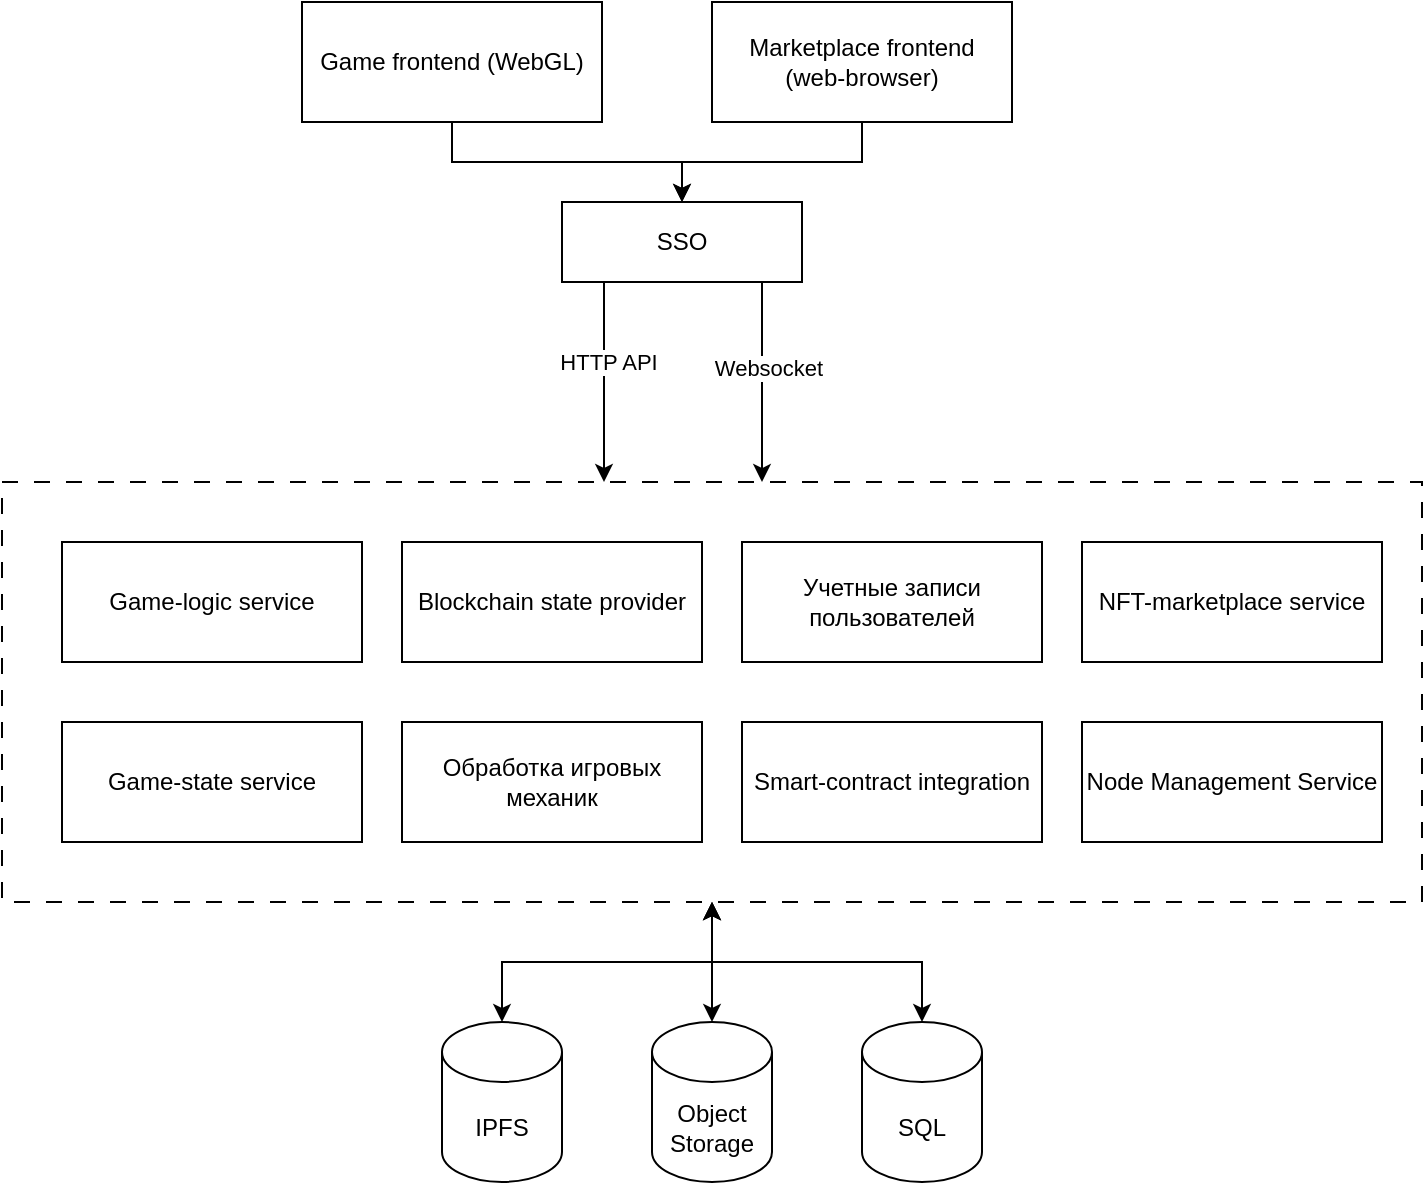 <mxfile version="20.8.23" type="github">
  <diagram name="Страница 1" id="PqeBgnLbpA4RvhlEJzvI">
    <mxGraphModel dx="1434" dy="753" grid="1" gridSize="10" guides="1" tooltips="1" connect="1" arrows="1" fold="1" page="1" pageScale="1" pageWidth="1169" pageHeight="827" math="0" shadow="0">
      <root>
        <mxCell id="0" />
        <mxCell id="1" parent="0" />
        <mxCell id="SLxa5Ql-JvaU1fJUSNm6-17" style="edgeStyle=orthogonalEdgeStyle;rounded=0;orthogonalLoop=1;jettySize=auto;html=1;startArrow=classic;startFill=1;" parent="1" source="SLxa5Ql-JvaU1fJUSNm6-11" target="SLxa5Ql-JvaU1fJUSNm6-16" edge="1">
          <mxGeometry relative="1" as="geometry" />
        </mxCell>
        <mxCell id="SLxa5Ql-JvaU1fJUSNm6-11" value="" style="rounded=0;whiteSpace=wrap;html=1;dashed=1;dashPattern=8 8;" parent="1" vertex="1">
          <mxGeometry x="300" y="410" width="710" height="210" as="geometry" />
        </mxCell>
        <mxCell id="khRBeNBKi5jzm4rYXcew-5" style="edgeStyle=orthogonalEdgeStyle;rounded=0;orthogonalLoop=1;jettySize=auto;html=1;" edge="1" parent="1" target="SLxa5Ql-JvaU1fJUSNm6-11">
          <mxGeometry relative="1" as="geometry">
            <mxPoint x="600" y="310" as="sourcePoint" />
            <mxPoint x="600.8" y="407.06" as="targetPoint" />
            <Array as="points">
              <mxPoint x="601" y="310" />
            </Array>
          </mxGeometry>
        </mxCell>
        <mxCell id="khRBeNBKi5jzm4rYXcew-7" value="HTTP API" style="edgeLabel;html=1;align=center;verticalAlign=middle;resizable=0;points=[];" vertex="1" connectable="0" parent="khRBeNBKi5jzm4rYXcew-5">
          <mxGeometry x="-0.188" y="2" relative="1" as="geometry">
            <mxPoint as="offset" />
          </mxGeometry>
        </mxCell>
        <mxCell id="khRBeNBKi5jzm4rYXcew-6" style="edgeStyle=orthogonalEdgeStyle;rounded=0;orthogonalLoop=1;jettySize=auto;html=1;" edge="1" parent="1" source="SLxa5Ql-JvaU1fJUSNm6-2" target="SLxa5Ql-JvaU1fJUSNm6-11">
          <mxGeometry relative="1" as="geometry">
            <Array as="points">
              <mxPoint x="680" y="380" />
              <mxPoint x="680" y="380" />
            </Array>
          </mxGeometry>
        </mxCell>
        <mxCell id="khRBeNBKi5jzm4rYXcew-8" value="Websocket" style="edgeLabel;html=1;align=center;verticalAlign=middle;resizable=0;points=[];" vertex="1" connectable="0" parent="khRBeNBKi5jzm4rYXcew-6">
          <mxGeometry x="-0.14" y="3" relative="1" as="geometry">
            <mxPoint as="offset" />
          </mxGeometry>
        </mxCell>
        <mxCell id="SLxa5Ql-JvaU1fJUSNm6-2" value="SSO" style="rounded=0;whiteSpace=wrap;html=1;" parent="1" vertex="1">
          <mxGeometry x="580" y="270" width="120" height="40" as="geometry" />
        </mxCell>
        <mxCell id="SLxa5Ql-JvaU1fJUSNm6-3" value="Game-logic service" style="rounded=0;whiteSpace=wrap;html=1;" parent="1" vertex="1">
          <mxGeometry x="330" y="440" width="150" height="60" as="geometry" />
        </mxCell>
        <mxCell id="SLxa5Ql-JvaU1fJUSNm6-9" style="edgeStyle=orthogonalEdgeStyle;rounded=0;orthogonalLoop=1;jettySize=auto;html=1;" parent="1" source="SLxa5Ql-JvaU1fJUSNm6-4" target="SLxa5Ql-JvaU1fJUSNm6-2" edge="1">
          <mxGeometry relative="1" as="geometry" />
        </mxCell>
        <mxCell id="SLxa5Ql-JvaU1fJUSNm6-4" value="Game frontend (WebGL)" style="rounded=0;whiteSpace=wrap;html=1;" parent="1" vertex="1">
          <mxGeometry x="450" y="170" width="150" height="60" as="geometry" />
        </mxCell>
        <mxCell id="SLxa5Ql-JvaU1fJUSNm6-10" style="edgeStyle=orthogonalEdgeStyle;rounded=0;orthogonalLoop=1;jettySize=auto;html=1;" parent="1" source="SLxa5Ql-JvaU1fJUSNm6-8" target="SLxa5Ql-JvaU1fJUSNm6-2" edge="1">
          <mxGeometry relative="1" as="geometry" />
        </mxCell>
        <mxCell id="SLxa5Ql-JvaU1fJUSNm6-8" value="Marketplace frontend &lt;br&gt;(web-browser)" style="rounded=0;whiteSpace=wrap;html=1;" parent="1" vertex="1">
          <mxGeometry x="655" y="170" width="150" height="60" as="geometry" />
        </mxCell>
        <mxCell id="SLxa5Ql-JvaU1fJUSNm6-14" value="Blockchain state provider" style="rounded=0;whiteSpace=wrap;html=1;" parent="1" vertex="1">
          <mxGeometry x="500" y="440" width="150" height="60" as="geometry" />
        </mxCell>
        <mxCell id="SLxa5Ql-JvaU1fJUSNm6-16" value="SQL" style="shape=cylinder3;whiteSpace=wrap;html=1;boundedLbl=1;backgroundOutline=1;size=15;" parent="1" vertex="1">
          <mxGeometry x="730" y="680" width="60" height="80" as="geometry" />
        </mxCell>
        <mxCell id="SLxa5Ql-JvaU1fJUSNm6-21" style="edgeStyle=orthogonalEdgeStyle;rounded=0;orthogonalLoop=1;jettySize=auto;html=1;startArrow=classic;startFill=1;" parent="1" source="SLxa5Ql-JvaU1fJUSNm6-23" target="SLxa5Ql-JvaU1fJUSNm6-11" edge="1">
          <mxGeometry relative="1" as="geometry">
            <mxPoint x="550.03" y="920" as="sourcePoint" />
          </mxGeometry>
        </mxCell>
        <mxCell id="SLxa5Ql-JvaU1fJUSNm6-23" value="Object Storage" style="shape=cylinder3;whiteSpace=wrap;html=1;boundedLbl=1;backgroundOutline=1;size=15;" parent="1" vertex="1">
          <mxGeometry x="625" y="680" width="60" height="80" as="geometry" />
        </mxCell>
        <mxCell id="SLxa5Ql-JvaU1fJUSNm6-26" style="edgeStyle=orthogonalEdgeStyle;rounded=0;orthogonalLoop=1;jettySize=auto;html=1;startArrow=classic;startFill=1;" parent="1" source="SLxa5Ql-JvaU1fJUSNm6-24" target="SLxa5Ql-JvaU1fJUSNm6-11" edge="1">
          <mxGeometry relative="1" as="geometry" />
        </mxCell>
        <mxCell id="SLxa5Ql-JvaU1fJUSNm6-24" value="IPFS" style="shape=cylinder3;whiteSpace=wrap;html=1;boundedLbl=1;backgroundOutline=1;size=15;" parent="1" vertex="1">
          <mxGeometry x="520" y="680" width="60" height="80" as="geometry" />
        </mxCell>
        <mxCell id="Iyg-nn4IrddJeuD03s7V-2" value="Учетные записи пользователей" style="rounded=0;whiteSpace=wrap;html=1;" parent="1" vertex="1">
          <mxGeometry x="670" y="440" width="150" height="60" as="geometry" />
        </mxCell>
        <mxCell id="Iyg-nn4IrddJeuD03s7V-3" value="Game-state service" style="rounded=0;whiteSpace=wrap;html=1;" parent="1" vertex="1">
          <mxGeometry x="330" y="530" width="150" height="60" as="geometry" />
        </mxCell>
        <mxCell id="Iyg-nn4IrddJeuD03s7V-4" value="Обработка игровых механик" style="rounded=0;whiteSpace=wrap;html=1;" parent="1" vertex="1">
          <mxGeometry x="500" y="530" width="150" height="60" as="geometry" />
        </mxCell>
        <mxCell id="khRBeNBKi5jzm4rYXcew-1" value="Smart-contract integration" style="rounded=0;whiteSpace=wrap;html=1;" vertex="1" parent="1">
          <mxGeometry x="670" y="530" width="150" height="60" as="geometry" />
        </mxCell>
        <mxCell id="khRBeNBKi5jzm4rYXcew-2" value="NFT-marketplace service" style="rounded=0;whiteSpace=wrap;html=1;" vertex="1" parent="1">
          <mxGeometry x="840" y="440" width="150" height="60" as="geometry" />
        </mxCell>
        <mxCell id="khRBeNBKi5jzm4rYXcew-4" value="Node Management Service" style="rounded=0;whiteSpace=wrap;html=1;" vertex="1" parent="1">
          <mxGeometry x="840" y="530" width="150" height="60" as="geometry" />
        </mxCell>
      </root>
    </mxGraphModel>
  </diagram>
</mxfile>
